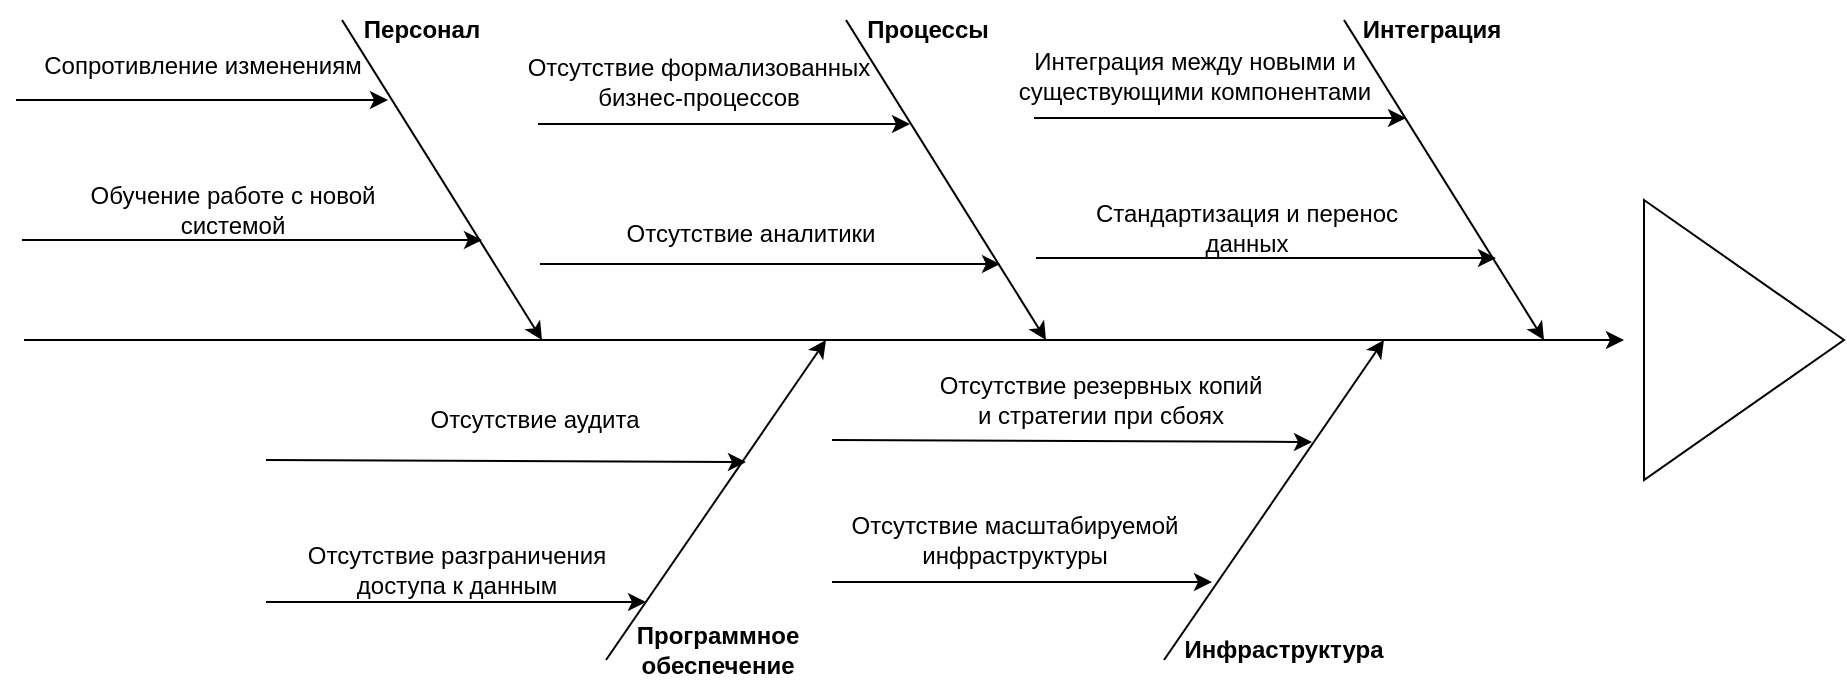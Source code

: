 <mxfile version="28.0.6">
  <diagram name="Страница — 1" id="t-6cA8YwKGQyWtK3S0vp">
    <mxGraphModel dx="2722" dy="1327" grid="1" gridSize="10" guides="1" tooltips="1" connect="1" arrows="1" fold="1" page="1" pageScale="1" pageWidth="827" pageHeight="1169" math="0" shadow="0">
      <root>
        <mxCell id="0" />
        <mxCell id="1" parent="0" />
        <mxCell id="3oOGd_56CYpTkWvy6MEh-1" value="" style="endArrow=classic;html=1;rounded=0;" parent="1" edge="1">
          <mxGeometry width="50" height="50" relative="1" as="geometry">
            <mxPoint x="-476" y="540" as="sourcePoint" />
            <mxPoint x="324" y="540" as="targetPoint" />
          </mxGeometry>
        </mxCell>
        <mxCell id="3oOGd_56CYpTkWvy6MEh-2" value="" style="triangle;whiteSpace=wrap;html=1;" parent="1" vertex="1">
          <mxGeometry x="334" y="470" width="100" height="140" as="geometry" />
        </mxCell>
        <mxCell id="3oOGd_56CYpTkWvy6MEh-3" value="" style="endArrow=classic;html=1;rounded=0;" parent="1" edge="1">
          <mxGeometry width="50" height="50" relative="1" as="geometry">
            <mxPoint x="-317" y="380" as="sourcePoint" />
            <mxPoint x="-217" y="540" as="targetPoint" />
          </mxGeometry>
        </mxCell>
        <mxCell id="3oOGd_56CYpTkWvy6MEh-4" value="" style="endArrow=classic;html=1;rounded=0;" parent="1" edge="1">
          <mxGeometry width="50" height="50" relative="1" as="geometry">
            <mxPoint x="-65" y="380" as="sourcePoint" />
            <mxPoint x="35" y="540" as="targetPoint" />
          </mxGeometry>
        </mxCell>
        <mxCell id="3oOGd_56CYpTkWvy6MEh-5" value="" style="endArrow=classic;html=1;rounded=0;" parent="1" edge="1">
          <mxGeometry width="50" height="50" relative="1" as="geometry">
            <mxPoint x="184" y="380" as="sourcePoint" />
            <mxPoint x="284" y="540" as="targetPoint" />
          </mxGeometry>
        </mxCell>
        <mxCell id="3oOGd_56CYpTkWvy6MEh-6" value="" style="endArrow=classic;html=1;rounded=0;" parent="1" edge="1">
          <mxGeometry width="50" height="50" relative="1" as="geometry">
            <mxPoint x="-185" y="700" as="sourcePoint" />
            <mxPoint x="-75" y="540" as="targetPoint" />
          </mxGeometry>
        </mxCell>
        <mxCell id="3oOGd_56CYpTkWvy6MEh-7" value="" style="endArrow=classic;html=1;rounded=0;" parent="1" edge="1">
          <mxGeometry width="50" height="50" relative="1" as="geometry">
            <mxPoint x="94" y="700" as="sourcePoint" />
            <mxPoint x="204" y="540" as="targetPoint" />
          </mxGeometry>
        </mxCell>
        <mxCell id="3oOGd_56CYpTkWvy6MEh-8" value="Персонал" style="text;html=1;align=center;verticalAlign=middle;whiteSpace=wrap;rounded=0;fontStyle=1" parent="1" vertex="1">
          <mxGeometry x="-307" y="370" width="60" height="30" as="geometry" />
        </mxCell>
        <mxCell id="3oOGd_56CYpTkWvy6MEh-9" value="Процессы" style="text;html=1;align=center;verticalAlign=middle;whiteSpace=wrap;rounded=0;fontStyle=1" parent="1" vertex="1">
          <mxGeometry x="-54" y="370" width="60" height="30" as="geometry" />
        </mxCell>
        <mxCell id="3oOGd_56CYpTkWvy6MEh-10" value="Интеграция" style="text;html=1;align=center;verticalAlign=middle;whiteSpace=wrap;rounded=0;fontStyle=1" parent="1" vertex="1">
          <mxGeometry x="198" y="370" width="60" height="30" as="geometry" />
        </mxCell>
        <mxCell id="3oOGd_56CYpTkWvy6MEh-11" value="Программное&lt;div&gt;обеспечение&lt;/div&gt;" style="text;html=1;align=center;verticalAlign=middle;whiteSpace=wrap;rounded=0;fontStyle=1" parent="1" vertex="1">
          <mxGeometry x="-159" y="680" width="60" height="30" as="geometry" />
        </mxCell>
        <mxCell id="3oOGd_56CYpTkWvy6MEh-12" value="Инфраструктура" style="text;html=1;align=center;verticalAlign=middle;whiteSpace=wrap;rounded=0;fontStyle=1" parent="1" vertex="1">
          <mxGeometry x="124" y="680" width="60" height="30" as="geometry" />
        </mxCell>
        <mxCell id="3oOGd_56CYpTkWvy6MEh-13" value="" style="endArrow=classic;html=1;rounded=0;" parent="1" edge="1">
          <mxGeometry width="50" height="50" relative="1" as="geometry">
            <mxPoint x="-480" y="420" as="sourcePoint" />
            <mxPoint x="-294" y="420" as="targetPoint" />
          </mxGeometry>
        </mxCell>
        <mxCell id="3oOGd_56CYpTkWvy6MEh-14" value="" style="endArrow=classic;html=1;rounded=0;" parent="1" edge="1">
          <mxGeometry width="50" height="50" relative="1" as="geometry">
            <mxPoint x="-477" y="490" as="sourcePoint" />
            <mxPoint x="-247" y="490" as="targetPoint" />
          </mxGeometry>
        </mxCell>
        <mxCell id="3oOGd_56CYpTkWvy6MEh-15" value="Сопротивление изменениям" style="text;html=1;align=center;verticalAlign=middle;resizable=0;points=[];autosize=1;strokeColor=none;fillColor=none;" parent="1" vertex="1">
          <mxGeometry x="-477" y="388" width="180" height="30" as="geometry" />
        </mxCell>
        <mxCell id="3oOGd_56CYpTkWvy6MEh-16" value="Обучение работе с новой&lt;div&gt;системой&lt;/div&gt;" style="text;html=1;align=center;verticalAlign=middle;resizable=0;points=[];autosize=1;strokeColor=none;fillColor=none;" parent="1" vertex="1">
          <mxGeometry x="-457" y="455" width="170" height="40" as="geometry" />
        </mxCell>
        <mxCell id="3oOGd_56CYpTkWvy6MEh-17" value="" style="endArrow=classic;html=1;rounded=0;" parent="1" edge="1">
          <mxGeometry width="50" height="50" relative="1" as="geometry">
            <mxPoint x="-219" y="432" as="sourcePoint" />
            <mxPoint x="-33" y="432" as="targetPoint" />
          </mxGeometry>
        </mxCell>
        <mxCell id="3oOGd_56CYpTkWvy6MEh-18" value="" style="endArrow=classic;html=1;rounded=0;" parent="1" edge="1">
          <mxGeometry width="50" height="50" relative="1" as="geometry">
            <mxPoint x="-218" y="502" as="sourcePoint" />
            <mxPoint x="12" y="502" as="targetPoint" />
          </mxGeometry>
        </mxCell>
        <mxCell id="3oOGd_56CYpTkWvy6MEh-19" value="Отсутствие формализованных&lt;div&gt;бизнес-процессов&lt;/div&gt;" style="text;html=1;align=center;verticalAlign=middle;resizable=0;points=[];autosize=1;strokeColor=none;fillColor=none;" parent="1" vertex="1">
          <mxGeometry x="-234" y="391" width="190" height="40" as="geometry" />
        </mxCell>
        <mxCell id="3oOGd_56CYpTkWvy6MEh-20" value="Отсутствие аналитики" style="text;html=1;align=center;verticalAlign=middle;resizable=0;points=[];autosize=1;strokeColor=none;fillColor=none;" parent="1" vertex="1">
          <mxGeometry x="-188" y="472" width="150" height="30" as="geometry" />
        </mxCell>
        <mxCell id="3oOGd_56CYpTkWvy6MEh-21" value="" style="endArrow=classic;html=1;rounded=0;" parent="1" edge="1">
          <mxGeometry width="50" height="50" relative="1" as="geometry">
            <mxPoint x="-355" y="600" as="sourcePoint" />
            <mxPoint x="-115" y="601" as="targetPoint" />
          </mxGeometry>
        </mxCell>
        <mxCell id="3oOGd_56CYpTkWvy6MEh-22" value="" style="endArrow=classic;html=1;rounded=0;" parent="1" edge="1">
          <mxGeometry width="50" height="50" relative="1" as="geometry">
            <mxPoint x="-355" y="671" as="sourcePoint" />
            <mxPoint x="-165" y="671" as="targetPoint" />
          </mxGeometry>
        </mxCell>
        <mxCell id="3oOGd_56CYpTkWvy6MEh-23" value="Отсутствие аудита" style="text;html=1;align=center;verticalAlign=middle;resizable=0;points=[];autosize=1;strokeColor=none;fillColor=none;" parent="1" vertex="1">
          <mxGeometry x="-286" y="565" width="130" height="30" as="geometry" />
        </mxCell>
        <mxCell id="3oOGd_56CYpTkWvy6MEh-24" value="Отсутствие разграничения&lt;div&gt;доступа к данным&lt;/div&gt;" style="text;html=1;align=center;verticalAlign=middle;resizable=0;points=[];autosize=1;strokeColor=none;fillColor=none;" parent="1" vertex="1">
          <mxGeometry x="-345" y="635" width="170" height="40" as="geometry" />
        </mxCell>
        <mxCell id="3oOGd_56CYpTkWvy6MEh-25" value="" style="endArrow=classic;html=1;rounded=0;" parent="1" edge="1">
          <mxGeometry width="50" height="50" relative="1" as="geometry">
            <mxPoint x="-72" y="590" as="sourcePoint" />
            <mxPoint x="168" y="591" as="targetPoint" />
          </mxGeometry>
        </mxCell>
        <mxCell id="3oOGd_56CYpTkWvy6MEh-26" value="" style="endArrow=classic;html=1;rounded=0;" parent="1" edge="1">
          <mxGeometry width="50" height="50" relative="1" as="geometry">
            <mxPoint x="-72" y="661" as="sourcePoint" />
            <mxPoint x="118" y="661" as="targetPoint" />
          </mxGeometry>
        </mxCell>
        <mxCell id="3oOGd_56CYpTkWvy6MEh-27" value="Отсутствие резервных копий&lt;div&gt;и стратегии при сбоях&lt;/div&gt;" style="text;html=1;align=center;verticalAlign=middle;resizable=0;points=[];autosize=1;strokeColor=none;fillColor=none;" parent="1" vertex="1">
          <mxGeometry x="-28" y="550" width="180" height="40" as="geometry" />
        </mxCell>
        <mxCell id="3oOGd_56CYpTkWvy6MEh-28" value="Отсутствие масштабируемой&lt;div&gt;инфраструктуры&lt;/div&gt;" style="text;html=1;align=center;verticalAlign=middle;resizable=0;points=[];autosize=1;strokeColor=none;fillColor=none;" parent="1" vertex="1">
          <mxGeometry x="-76" y="620" width="190" height="40" as="geometry" />
        </mxCell>
        <mxCell id="3oOGd_56CYpTkWvy6MEh-29" value="" style="endArrow=classic;html=1;rounded=0;" parent="1" edge="1">
          <mxGeometry width="50" height="50" relative="1" as="geometry">
            <mxPoint x="29" y="429" as="sourcePoint" />
            <mxPoint x="215" y="429" as="targetPoint" />
          </mxGeometry>
        </mxCell>
        <mxCell id="3oOGd_56CYpTkWvy6MEh-30" value="" style="endArrow=classic;html=1;rounded=0;" parent="1" edge="1">
          <mxGeometry width="50" height="50" relative="1" as="geometry">
            <mxPoint x="30" y="499" as="sourcePoint" />
            <mxPoint x="260" y="499" as="targetPoint" />
          </mxGeometry>
        </mxCell>
        <mxCell id="3oOGd_56CYpTkWvy6MEh-31" value="Интеграция между новыми и&lt;div&gt;существующими компонентами&lt;/div&gt;" style="text;html=1;align=center;verticalAlign=middle;resizable=0;points=[];autosize=1;strokeColor=none;fillColor=none;" parent="1" vertex="1">
          <mxGeometry x="9" y="388" width="200" height="40" as="geometry" />
        </mxCell>
        <mxCell id="3oOGd_56CYpTkWvy6MEh-32" value="Стандартизация и перенос&lt;div&gt;данных&lt;/div&gt;" style="text;html=1;align=center;verticalAlign=middle;resizable=0;points=[];autosize=1;strokeColor=none;fillColor=none;" parent="1" vertex="1">
          <mxGeometry x="50" y="464" width="170" height="40" as="geometry" />
        </mxCell>
      </root>
    </mxGraphModel>
  </diagram>
</mxfile>
